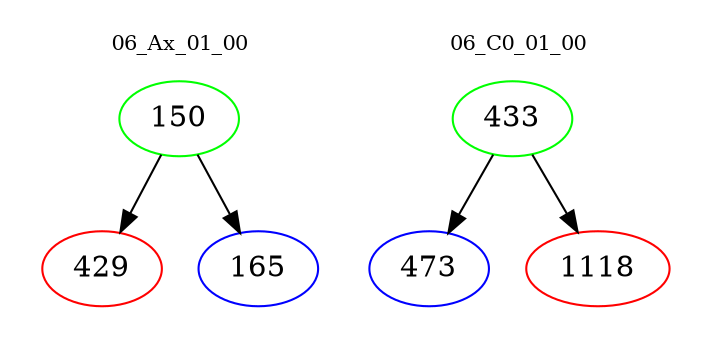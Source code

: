 digraph{
subgraph cluster_0 {
color = white
label = "06_Ax_01_00";
fontsize=10;
T0_150 [label="150", color="green"]
T0_150 -> T0_429 [color="black"]
T0_429 [label="429", color="red"]
T0_150 -> T0_165 [color="black"]
T0_165 [label="165", color="blue"]
}
subgraph cluster_1 {
color = white
label = "06_C0_01_00";
fontsize=10;
T1_433 [label="433", color="green"]
T1_433 -> T1_473 [color="black"]
T1_473 [label="473", color="blue"]
T1_433 -> T1_1118 [color="black"]
T1_1118 [label="1118", color="red"]
}
}
